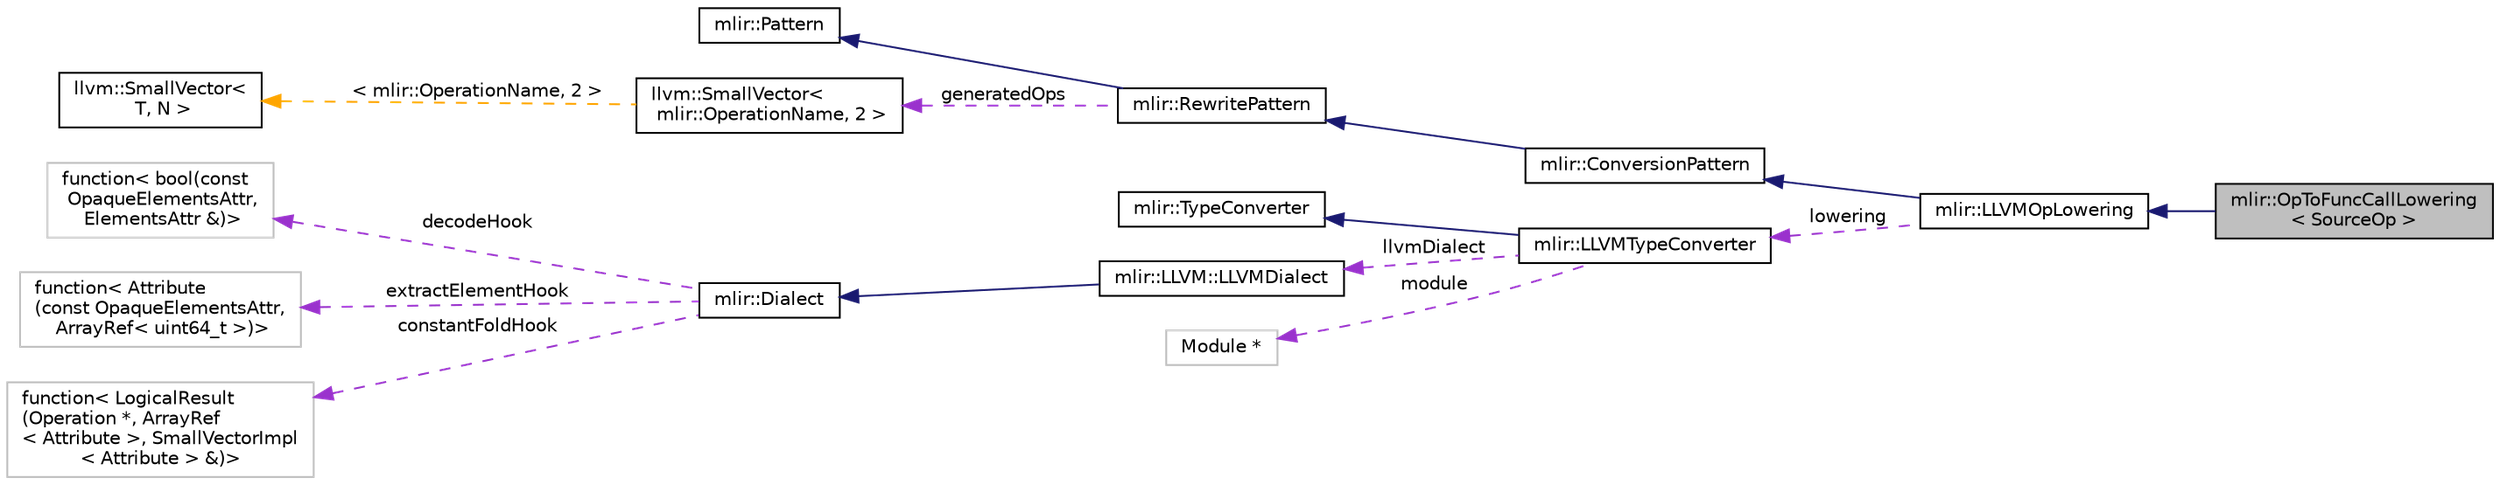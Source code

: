 digraph "mlir::OpToFuncCallLowering&lt; SourceOp &gt;"
{
  bgcolor="transparent";
  edge [fontname="Helvetica",fontsize="10",labelfontname="Helvetica",labelfontsize="10"];
  node [fontname="Helvetica",fontsize="10",shape=record];
  rankdir="LR";
  Node5 [label="mlir::OpToFuncCallLowering\l\< SourceOp \>",height=0.2,width=0.4,color="black", fillcolor="grey75", style="filled", fontcolor="black"];
  Node6 -> Node5 [dir="back",color="midnightblue",fontsize="10",style="solid",fontname="Helvetica"];
  Node6 [label="mlir::LLVMOpLowering",height=0.2,width=0.4,color="black",URL="$classmlir_1_1LLVMOpLowering.html",tooltip="Base class for operation conversions targeting the LLVM IR dialect. "];
  Node7 -> Node6 [dir="back",color="midnightblue",fontsize="10",style="solid",fontname="Helvetica"];
  Node7 [label="mlir::ConversionPattern",height=0.2,width=0.4,color="black",URL="$classmlir_1_1ConversionPattern.html",tooltip="Base class for the conversion patterns that require type changes. "];
  Node8 -> Node7 [dir="back",color="midnightblue",fontsize="10",style="solid",fontname="Helvetica"];
  Node8 [label="mlir::RewritePattern",height=0.2,width=0.4,color="black",URL="$classmlir_1_1RewritePattern.html",tooltip="RewritePattern is the common base class for all DAG to DAG replacements. "];
  Node9 -> Node8 [dir="back",color="midnightblue",fontsize="10",style="solid",fontname="Helvetica"];
  Node9 [label="mlir::Pattern",height=0.2,width=0.4,color="black",URL="$classmlir_1_1Pattern.html",tooltip="Instances of Pattern can be matched against SSA IR. "];
  Node10 -> Node8 [dir="back",color="darkorchid3",fontsize="10",style="dashed",label=" generatedOps" ,fontname="Helvetica"];
  Node10 [label="llvm::SmallVector\<\l mlir::OperationName, 2 \>",height=0.2,width=0.4,color="black",URL="$classllvm_1_1SmallVector.html"];
  Node11 -> Node10 [dir="back",color="orange",fontsize="10",style="dashed",label=" \< mlir::OperationName, 2 \>" ,fontname="Helvetica"];
  Node11 [label="llvm::SmallVector\<\l T, N \>",height=0.2,width=0.4,color="black",URL="$classllvm_1_1SmallVector.html"];
  Node12 -> Node6 [dir="back",color="darkorchid3",fontsize="10",style="dashed",label=" lowering" ,fontname="Helvetica"];
  Node12 [label="mlir::LLVMTypeConverter",height=0.2,width=0.4,color="black",URL="$classmlir_1_1LLVMTypeConverter.html",tooltip="Conversion from types in the Standard dialect to the LLVM IR dialect. "];
  Node13 -> Node12 [dir="back",color="midnightblue",fontsize="10",style="solid",fontname="Helvetica"];
  Node13 [label="mlir::TypeConverter",height=0.2,width=0.4,color="black",URL="$classmlir_1_1TypeConverter.html",tooltip="Base class for type conversion interface. "];
  Node14 -> Node12 [dir="back",color="darkorchid3",fontsize="10",style="dashed",label=" llvmDialect" ,fontname="Helvetica"];
  Node14 [label="mlir::LLVM::LLVMDialect",height=0.2,width=0.4,color="black",URL="$classmlir_1_1LLVM_1_1LLVMDialect.html"];
  Node15 -> Node14 [dir="back",color="midnightblue",fontsize="10",style="solid",fontname="Helvetica"];
  Node15 [label="mlir::Dialect",height=0.2,width=0.4,color="black",URL="$classmlir_1_1Dialect.html",tooltip="Dialects are groups of MLIR operations and behavior associated with the entire group. "];
  Node16 -> Node15 [dir="back",color="darkorchid3",fontsize="10",style="dashed",label=" decodeHook" ,fontname="Helvetica"];
  Node16 [label="function\< bool(const\l OpaqueElementsAttr,\l ElementsAttr &)\>",height=0.2,width=0.4,color="grey75"];
  Node17 -> Node15 [dir="back",color="darkorchid3",fontsize="10",style="dashed",label=" extractElementHook" ,fontname="Helvetica"];
  Node17 [label="function\< Attribute\l(const OpaqueElementsAttr,\l ArrayRef\< uint64_t \>)\>",height=0.2,width=0.4,color="grey75"];
  Node18 -> Node15 [dir="back",color="darkorchid3",fontsize="10",style="dashed",label=" constantFoldHook" ,fontname="Helvetica"];
  Node18 [label="function\< LogicalResult\l(Operation *, ArrayRef\l\< Attribute \>, SmallVectorImpl\l\< Attribute \> &)\>",height=0.2,width=0.4,color="grey75"];
  Node19 -> Node12 [dir="back",color="darkorchid3",fontsize="10",style="dashed",label=" module" ,fontname="Helvetica"];
  Node19 [label="Module *",height=0.2,width=0.4,color="grey75"];
}
